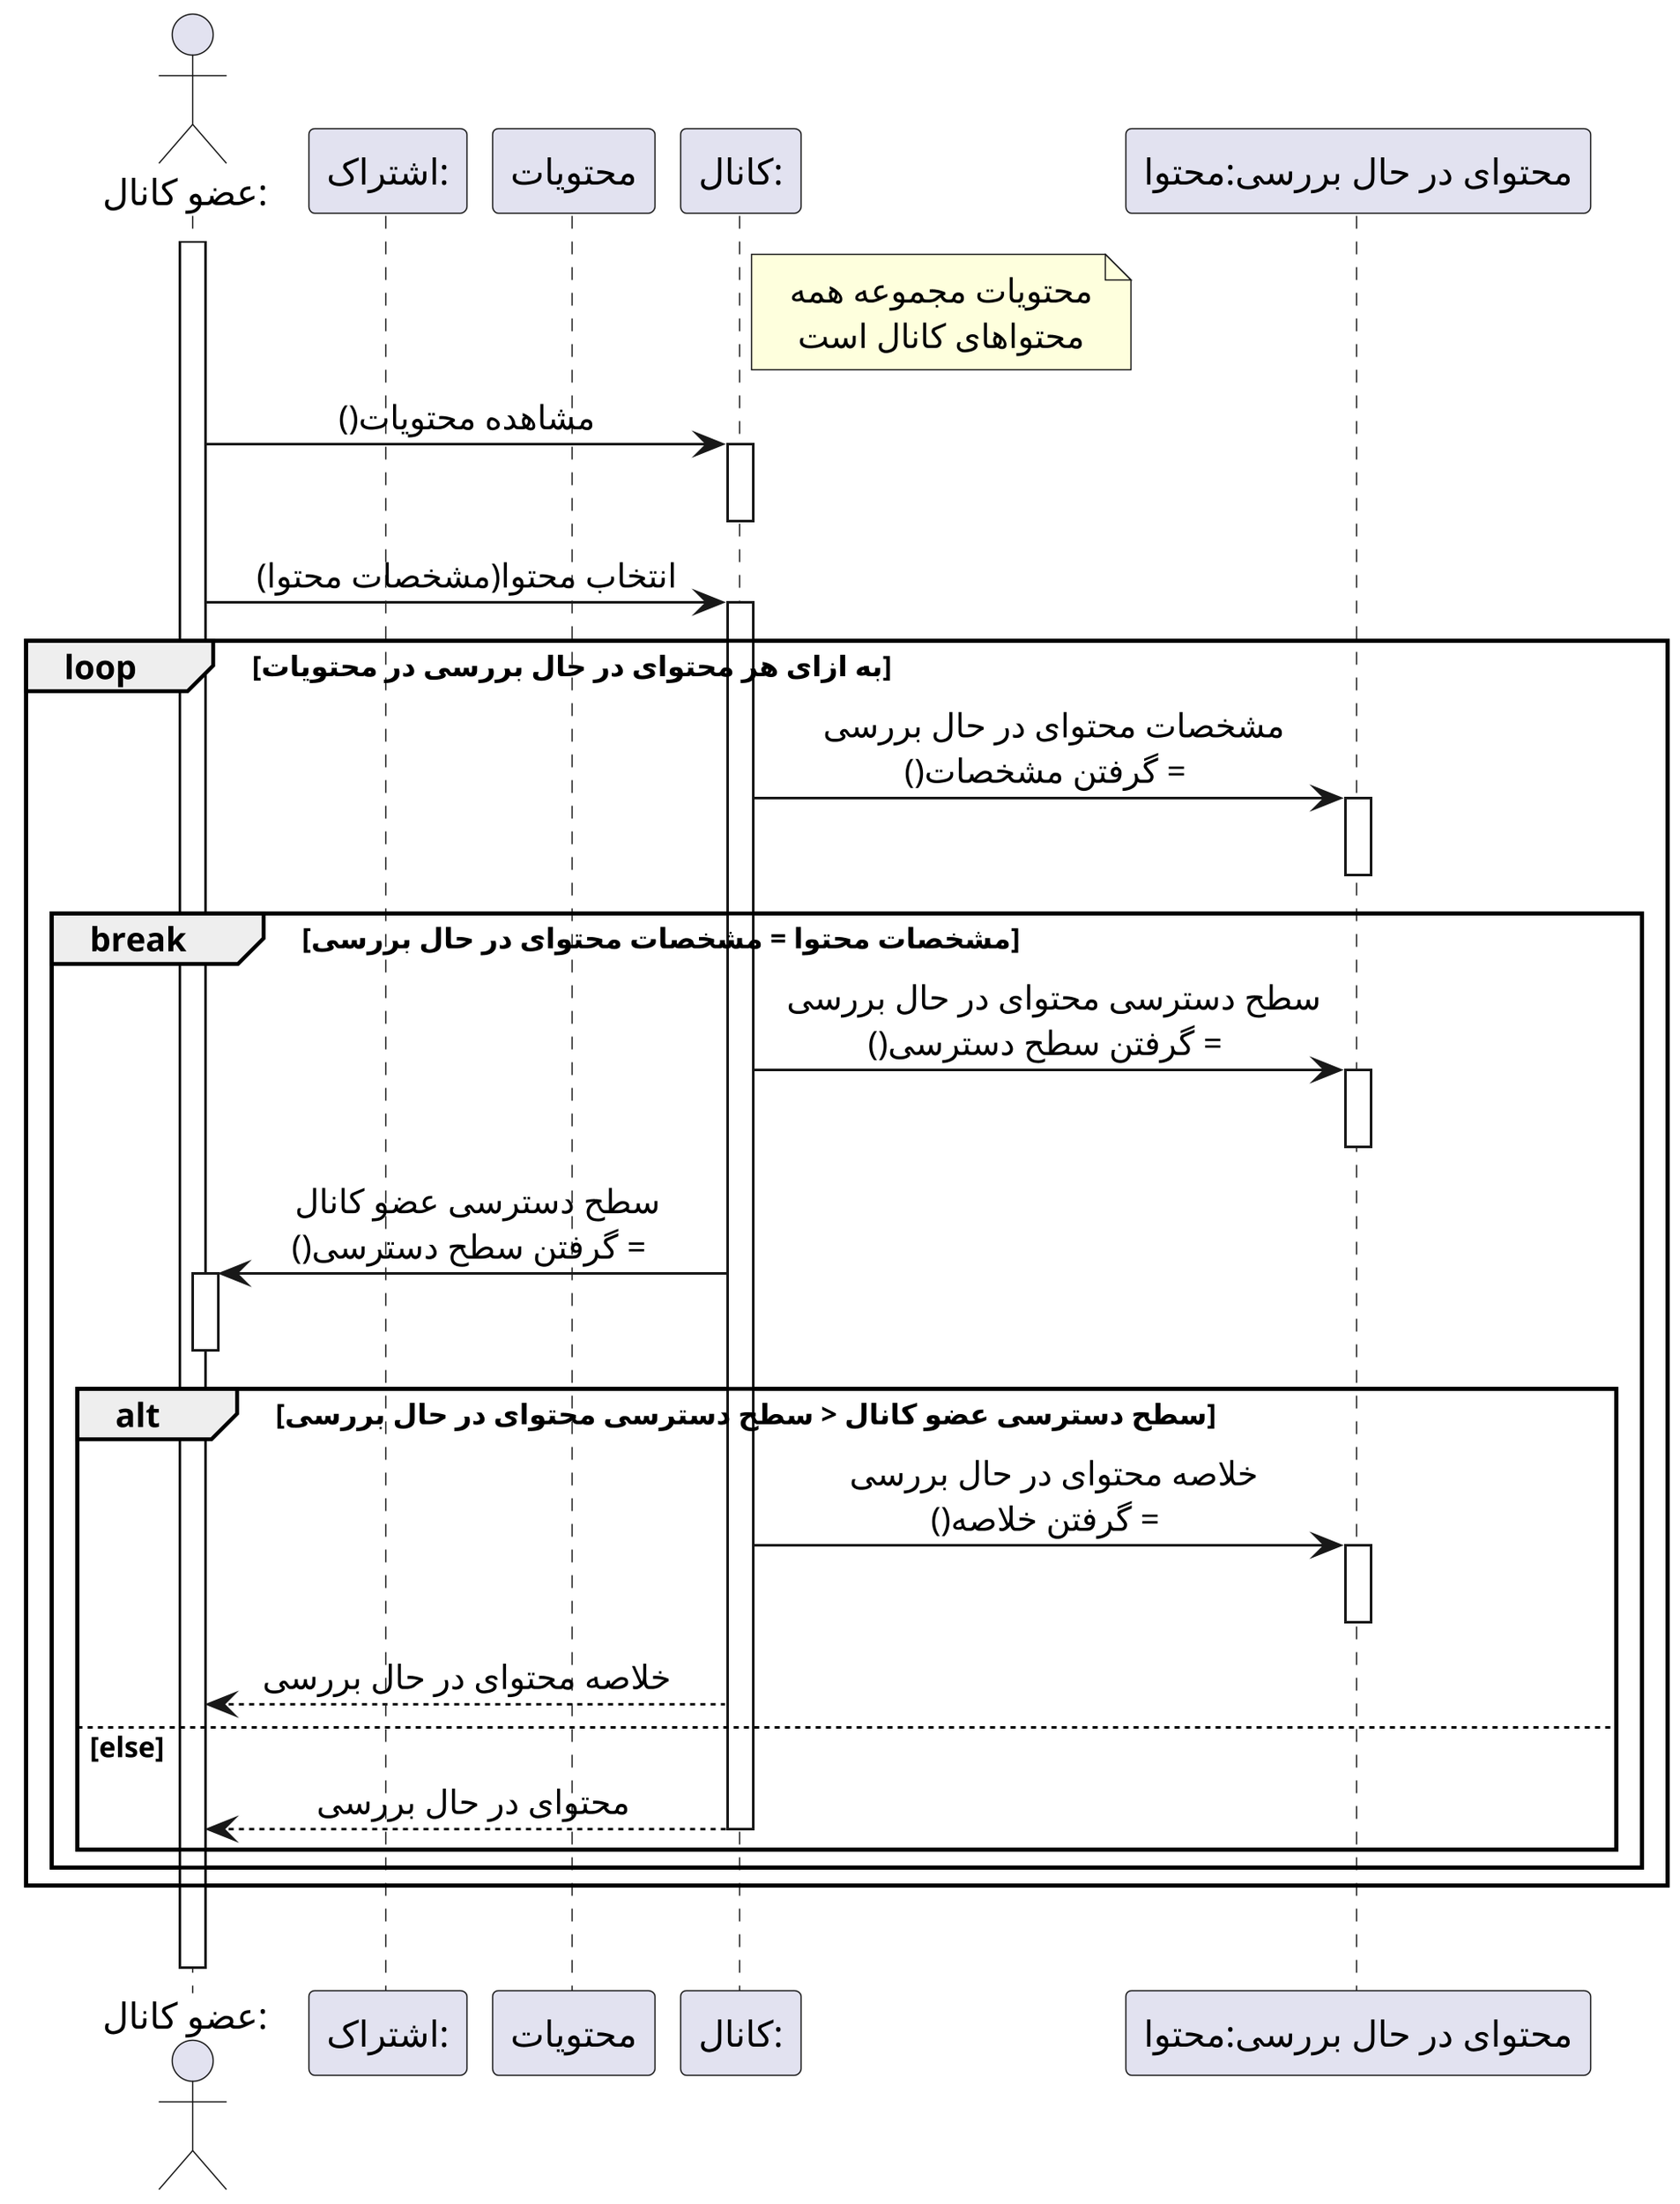 @startuml see_content


scale 3
skinparam DefaultFontName Vazir
skinparam DefaultTextAlignment center


actor ":عضو کانال" as member
participant ":اشتراک" as subscription
participant "محتویات" as contents
participant ":کانال" as chanel
participant "محتوای در حال بررسی:محتوا" as current_content

note right chanel
محتویات مجموعه همه
محتواهای کانال است
end note

activate member
member -> chanel : مشاهده محتویات()
activate chanel
deactivate chanel

member -> chanel : انتخاب محتوا(مشخصات محتوا)
activate chanel

loop به ازای هر محتوای در حال بررسی در محتویات
    chanel -> current_content : مشخصات محتوای در حال بررسی \n = گرفتن مشخصات()
    activate current_content
    deactivate current_content
    
    break مشخصات محتوا = مشخصات محتوای در حال بررسی
        chanel -> current_content : سطح دسترسی محتوای در حال بررسی \n = گرفتن سطح دسترسی()
        activate current_content
        deactivate current_content
        
        chanel -> member : سطح دسترسی عضو کانال \n = گرفتن سطح دسترسی()
        activate member
        deactivate member
        
        alt سطح دسترسی عضو کانال < سطح دسترسی محتوای در حال بررسی
            chanel -> current_content : خلاصه محتوای در حال بررسی \n = گرفتن خلاصه()
            activate current_content
            deactivate current_content
            chanel --> member : خلاصه محتوای در حال بررسی
        else else
            chanel --> member : محتوای در حال بررسی 
            deactivate chanel
        end
    end
end

|||
deactivate chanel
deactivate member


@enduml